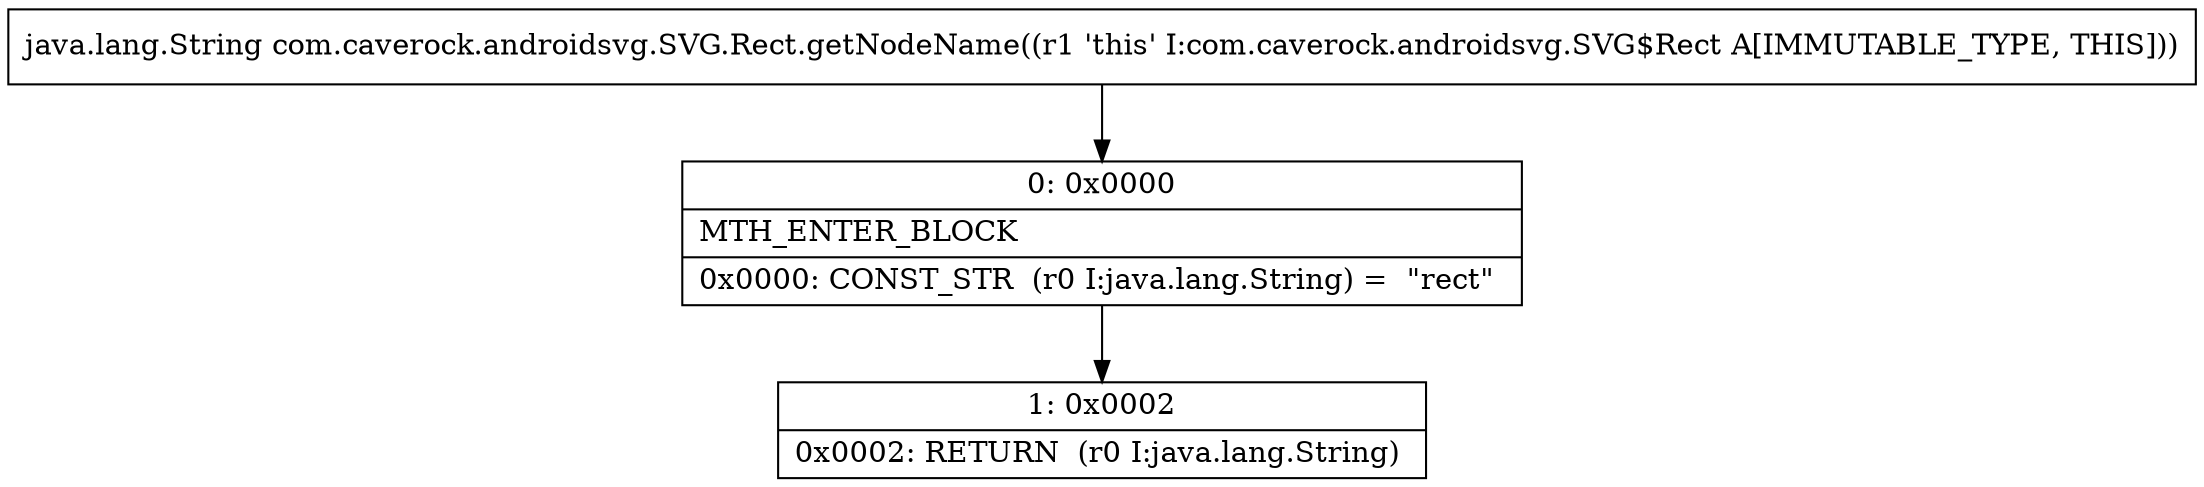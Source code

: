 digraph "CFG forcom.caverock.androidsvg.SVG.Rect.getNodeName()Ljava\/lang\/String;" {
Node_0 [shape=record,label="{0\:\ 0x0000|MTH_ENTER_BLOCK\l|0x0000: CONST_STR  (r0 I:java.lang.String) =  \"rect\" \l}"];
Node_1 [shape=record,label="{1\:\ 0x0002|0x0002: RETURN  (r0 I:java.lang.String) \l}"];
MethodNode[shape=record,label="{java.lang.String com.caverock.androidsvg.SVG.Rect.getNodeName((r1 'this' I:com.caverock.androidsvg.SVG$Rect A[IMMUTABLE_TYPE, THIS])) }"];
MethodNode -> Node_0;
Node_0 -> Node_1;
}

